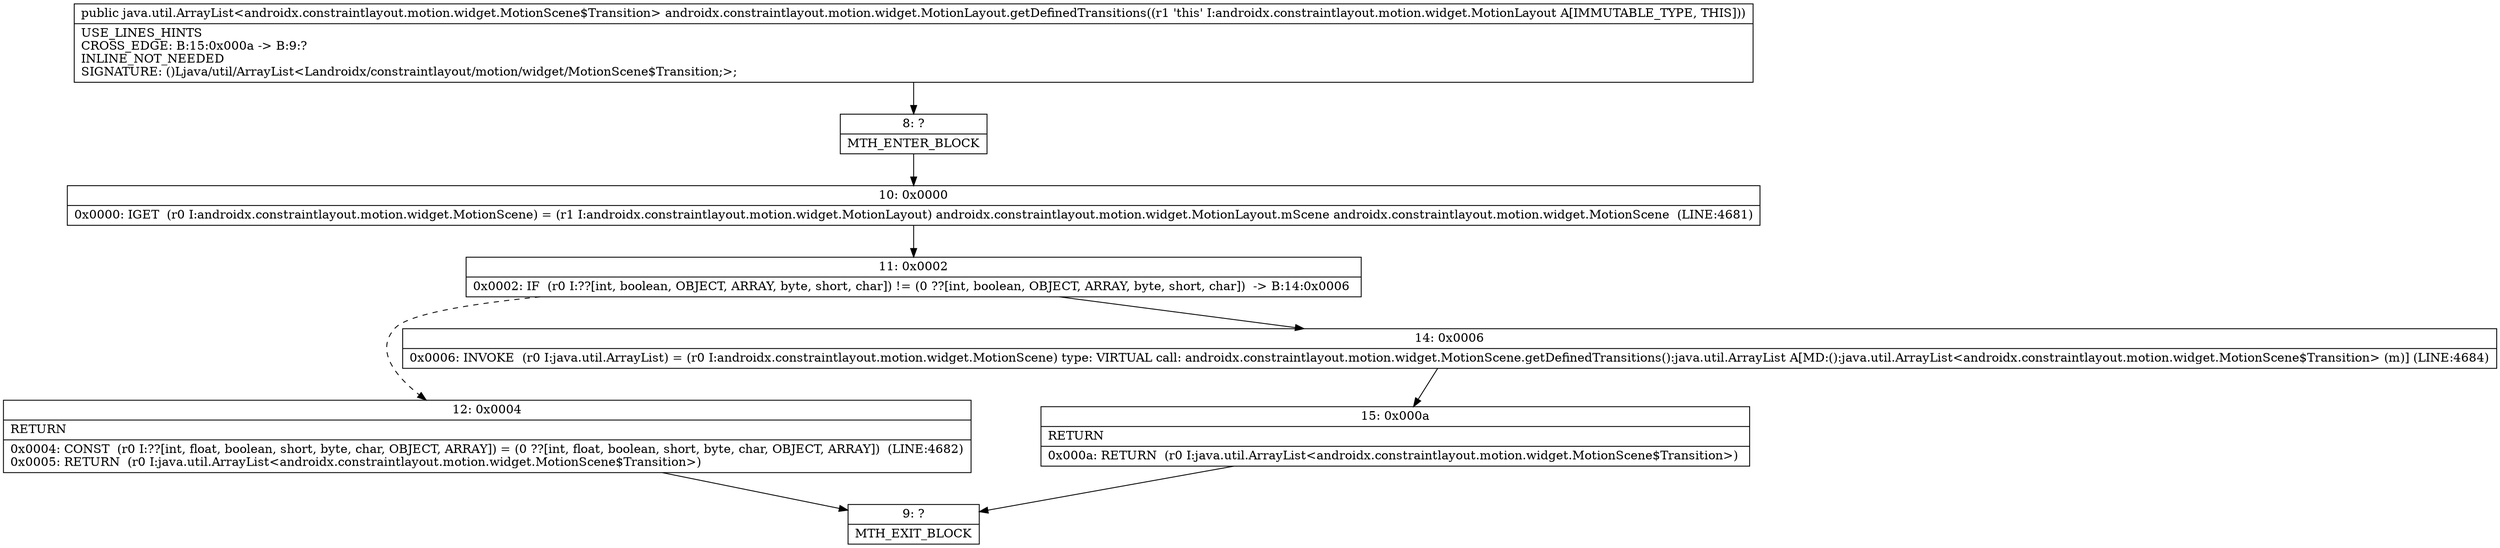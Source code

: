 digraph "CFG forandroidx.constraintlayout.motion.widget.MotionLayout.getDefinedTransitions()Ljava\/util\/ArrayList;" {
Node_8 [shape=record,label="{8\:\ ?|MTH_ENTER_BLOCK\l}"];
Node_10 [shape=record,label="{10\:\ 0x0000|0x0000: IGET  (r0 I:androidx.constraintlayout.motion.widget.MotionScene) = (r1 I:androidx.constraintlayout.motion.widget.MotionLayout) androidx.constraintlayout.motion.widget.MotionLayout.mScene androidx.constraintlayout.motion.widget.MotionScene  (LINE:4681)\l}"];
Node_11 [shape=record,label="{11\:\ 0x0002|0x0002: IF  (r0 I:??[int, boolean, OBJECT, ARRAY, byte, short, char]) != (0 ??[int, boolean, OBJECT, ARRAY, byte, short, char])  \-\> B:14:0x0006 \l}"];
Node_12 [shape=record,label="{12\:\ 0x0004|RETURN\l|0x0004: CONST  (r0 I:??[int, float, boolean, short, byte, char, OBJECT, ARRAY]) = (0 ??[int, float, boolean, short, byte, char, OBJECT, ARRAY])  (LINE:4682)\l0x0005: RETURN  (r0 I:java.util.ArrayList\<androidx.constraintlayout.motion.widget.MotionScene$Transition\>) \l}"];
Node_9 [shape=record,label="{9\:\ ?|MTH_EXIT_BLOCK\l}"];
Node_14 [shape=record,label="{14\:\ 0x0006|0x0006: INVOKE  (r0 I:java.util.ArrayList) = (r0 I:androidx.constraintlayout.motion.widget.MotionScene) type: VIRTUAL call: androidx.constraintlayout.motion.widget.MotionScene.getDefinedTransitions():java.util.ArrayList A[MD:():java.util.ArrayList\<androidx.constraintlayout.motion.widget.MotionScene$Transition\> (m)] (LINE:4684)\l}"];
Node_15 [shape=record,label="{15\:\ 0x000a|RETURN\l|0x000a: RETURN  (r0 I:java.util.ArrayList\<androidx.constraintlayout.motion.widget.MotionScene$Transition\>) \l}"];
MethodNode[shape=record,label="{public java.util.ArrayList\<androidx.constraintlayout.motion.widget.MotionScene$Transition\> androidx.constraintlayout.motion.widget.MotionLayout.getDefinedTransitions((r1 'this' I:androidx.constraintlayout.motion.widget.MotionLayout A[IMMUTABLE_TYPE, THIS]))  | USE_LINES_HINTS\lCROSS_EDGE: B:15:0x000a \-\> B:9:?\lINLINE_NOT_NEEDED\lSIGNATURE: ()Ljava\/util\/ArrayList\<Landroidx\/constraintlayout\/motion\/widget\/MotionScene$Transition;\>;\l}"];
MethodNode -> Node_8;Node_8 -> Node_10;
Node_10 -> Node_11;
Node_11 -> Node_12[style=dashed];
Node_11 -> Node_14;
Node_12 -> Node_9;
Node_14 -> Node_15;
Node_15 -> Node_9;
}

